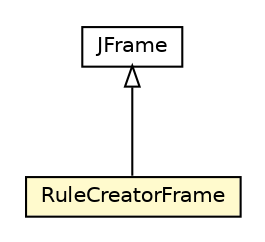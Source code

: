 #!/usr/local/bin/dot
#
# Class diagram 
# Generated by UMLGraph version R5_6-24-gf6e263 (http://www.umlgraph.org/)
#

digraph G {
	edge [fontname="Helvetica",fontsize=10,labelfontname="Helvetica",labelfontsize=10];
	node [fontname="Helvetica",fontsize=10,shape=plaintext];
	nodesep=0.25;
	ranksep=0.5;
	// org.universAAL.samples.context.reasoner.client.gui.RuleCreatorFrame
	c19294 [label=<<table title="org.universAAL.samples.context.reasoner.client.gui.RuleCreatorFrame" border="0" cellborder="1" cellspacing="0" cellpadding="2" port="p" bgcolor="lemonChiffon" href="./RuleCreatorFrame.html">
		<tr><td><table border="0" cellspacing="0" cellpadding="1">
<tr><td align="center" balign="center"> RuleCreatorFrame </td></tr>
		</table></td></tr>
		</table>>, URL="./RuleCreatorFrame.html", fontname="Helvetica", fontcolor="black", fontsize=10.0];
	//org.universAAL.samples.context.reasoner.client.gui.RuleCreatorFrame extends javax.swing.JFrame
	c19333:p -> c19294:p [dir=back,arrowtail=empty];
	// javax.swing.JFrame
	c19333 [label=<<table title="javax.swing.JFrame" border="0" cellborder="1" cellspacing="0" cellpadding="2" port="p" href="http://java.sun.com/j2se/1.4.2/docs/api/javax/swing/JFrame.html">
		<tr><td><table border="0" cellspacing="0" cellpadding="1">
<tr><td align="center" balign="center"> JFrame </td></tr>
		</table></td></tr>
		</table>>, URL="http://java.sun.com/j2se/1.4.2/docs/api/javax/swing/JFrame.html", fontname="Helvetica", fontcolor="black", fontsize=10.0];
}

